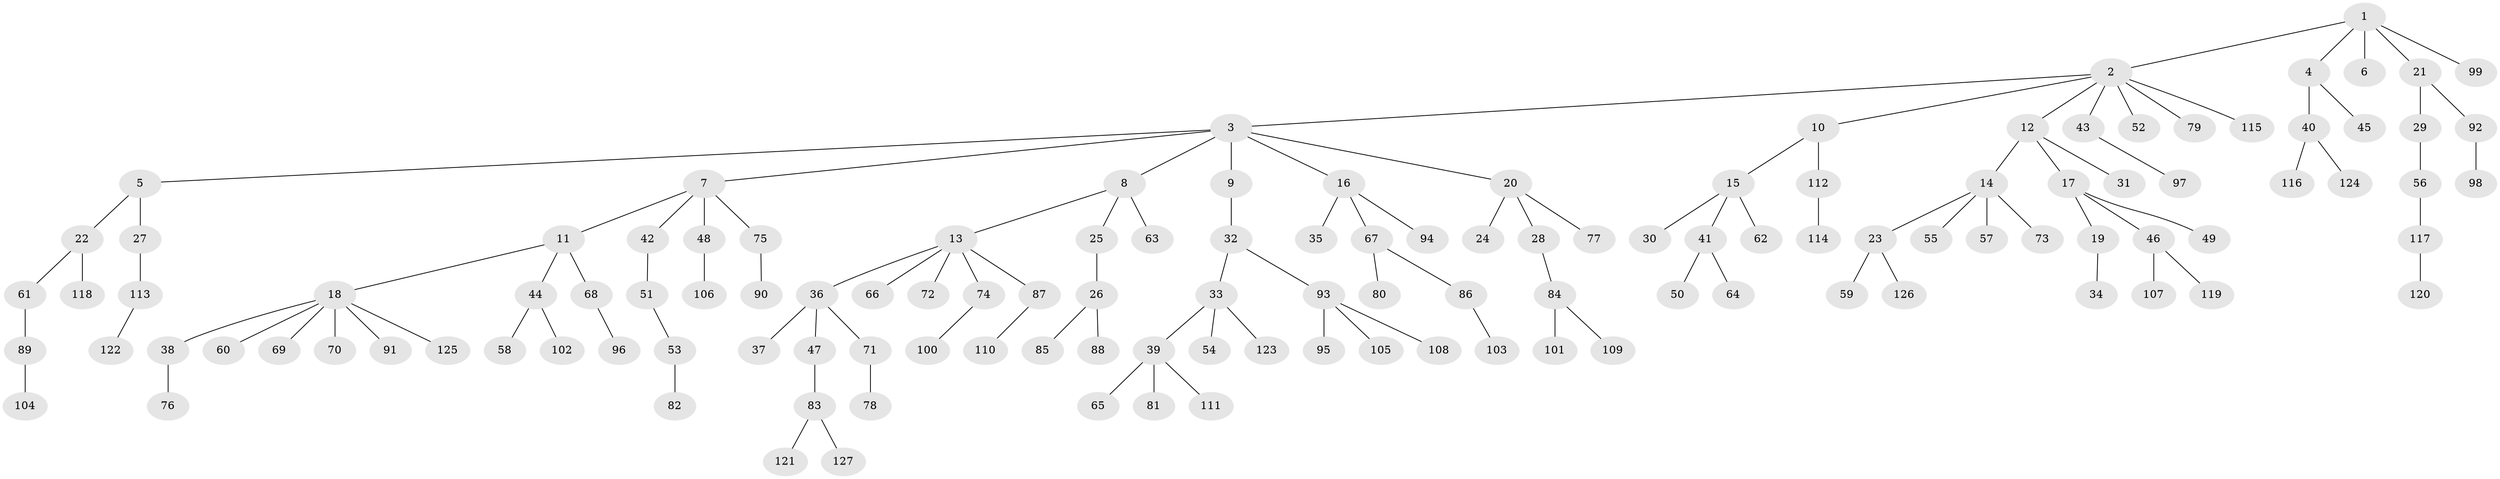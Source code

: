// Generated by graph-tools (version 1.1) at 2025/02/03/09/25 03:02:30]
// undirected, 127 vertices, 126 edges
graph export_dot {
graph [start="1"]
  node [color=gray90,style=filled];
  1;
  2;
  3;
  4;
  5;
  6;
  7;
  8;
  9;
  10;
  11;
  12;
  13;
  14;
  15;
  16;
  17;
  18;
  19;
  20;
  21;
  22;
  23;
  24;
  25;
  26;
  27;
  28;
  29;
  30;
  31;
  32;
  33;
  34;
  35;
  36;
  37;
  38;
  39;
  40;
  41;
  42;
  43;
  44;
  45;
  46;
  47;
  48;
  49;
  50;
  51;
  52;
  53;
  54;
  55;
  56;
  57;
  58;
  59;
  60;
  61;
  62;
  63;
  64;
  65;
  66;
  67;
  68;
  69;
  70;
  71;
  72;
  73;
  74;
  75;
  76;
  77;
  78;
  79;
  80;
  81;
  82;
  83;
  84;
  85;
  86;
  87;
  88;
  89;
  90;
  91;
  92;
  93;
  94;
  95;
  96;
  97;
  98;
  99;
  100;
  101;
  102;
  103;
  104;
  105;
  106;
  107;
  108;
  109;
  110;
  111;
  112;
  113;
  114;
  115;
  116;
  117;
  118;
  119;
  120;
  121;
  122;
  123;
  124;
  125;
  126;
  127;
  1 -- 2;
  1 -- 4;
  1 -- 6;
  1 -- 21;
  1 -- 99;
  2 -- 3;
  2 -- 10;
  2 -- 12;
  2 -- 43;
  2 -- 52;
  2 -- 79;
  2 -- 115;
  3 -- 5;
  3 -- 7;
  3 -- 8;
  3 -- 9;
  3 -- 16;
  3 -- 20;
  4 -- 40;
  4 -- 45;
  5 -- 22;
  5 -- 27;
  7 -- 11;
  7 -- 42;
  7 -- 48;
  7 -- 75;
  8 -- 13;
  8 -- 25;
  8 -- 63;
  9 -- 32;
  10 -- 15;
  10 -- 112;
  11 -- 18;
  11 -- 44;
  11 -- 68;
  12 -- 14;
  12 -- 17;
  12 -- 31;
  13 -- 36;
  13 -- 66;
  13 -- 72;
  13 -- 74;
  13 -- 87;
  14 -- 23;
  14 -- 55;
  14 -- 57;
  14 -- 73;
  15 -- 30;
  15 -- 41;
  15 -- 62;
  16 -- 35;
  16 -- 67;
  16 -- 94;
  17 -- 19;
  17 -- 46;
  17 -- 49;
  18 -- 38;
  18 -- 60;
  18 -- 69;
  18 -- 70;
  18 -- 91;
  18 -- 125;
  19 -- 34;
  20 -- 24;
  20 -- 28;
  20 -- 77;
  21 -- 29;
  21 -- 92;
  22 -- 61;
  22 -- 118;
  23 -- 59;
  23 -- 126;
  25 -- 26;
  26 -- 85;
  26 -- 88;
  27 -- 113;
  28 -- 84;
  29 -- 56;
  32 -- 33;
  32 -- 93;
  33 -- 39;
  33 -- 54;
  33 -- 123;
  36 -- 37;
  36 -- 47;
  36 -- 71;
  38 -- 76;
  39 -- 65;
  39 -- 81;
  39 -- 111;
  40 -- 116;
  40 -- 124;
  41 -- 50;
  41 -- 64;
  42 -- 51;
  43 -- 97;
  44 -- 58;
  44 -- 102;
  46 -- 107;
  46 -- 119;
  47 -- 83;
  48 -- 106;
  51 -- 53;
  53 -- 82;
  56 -- 117;
  61 -- 89;
  67 -- 80;
  67 -- 86;
  68 -- 96;
  71 -- 78;
  74 -- 100;
  75 -- 90;
  83 -- 121;
  83 -- 127;
  84 -- 101;
  84 -- 109;
  86 -- 103;
  87 -- 110;
  89 -- 104;
  92 -- 98;
  93 -- 95;
  93 -- 105;
  93 -- 108;
  112 -- 114;
  113 -- 122;
  117 -- 120;
}
